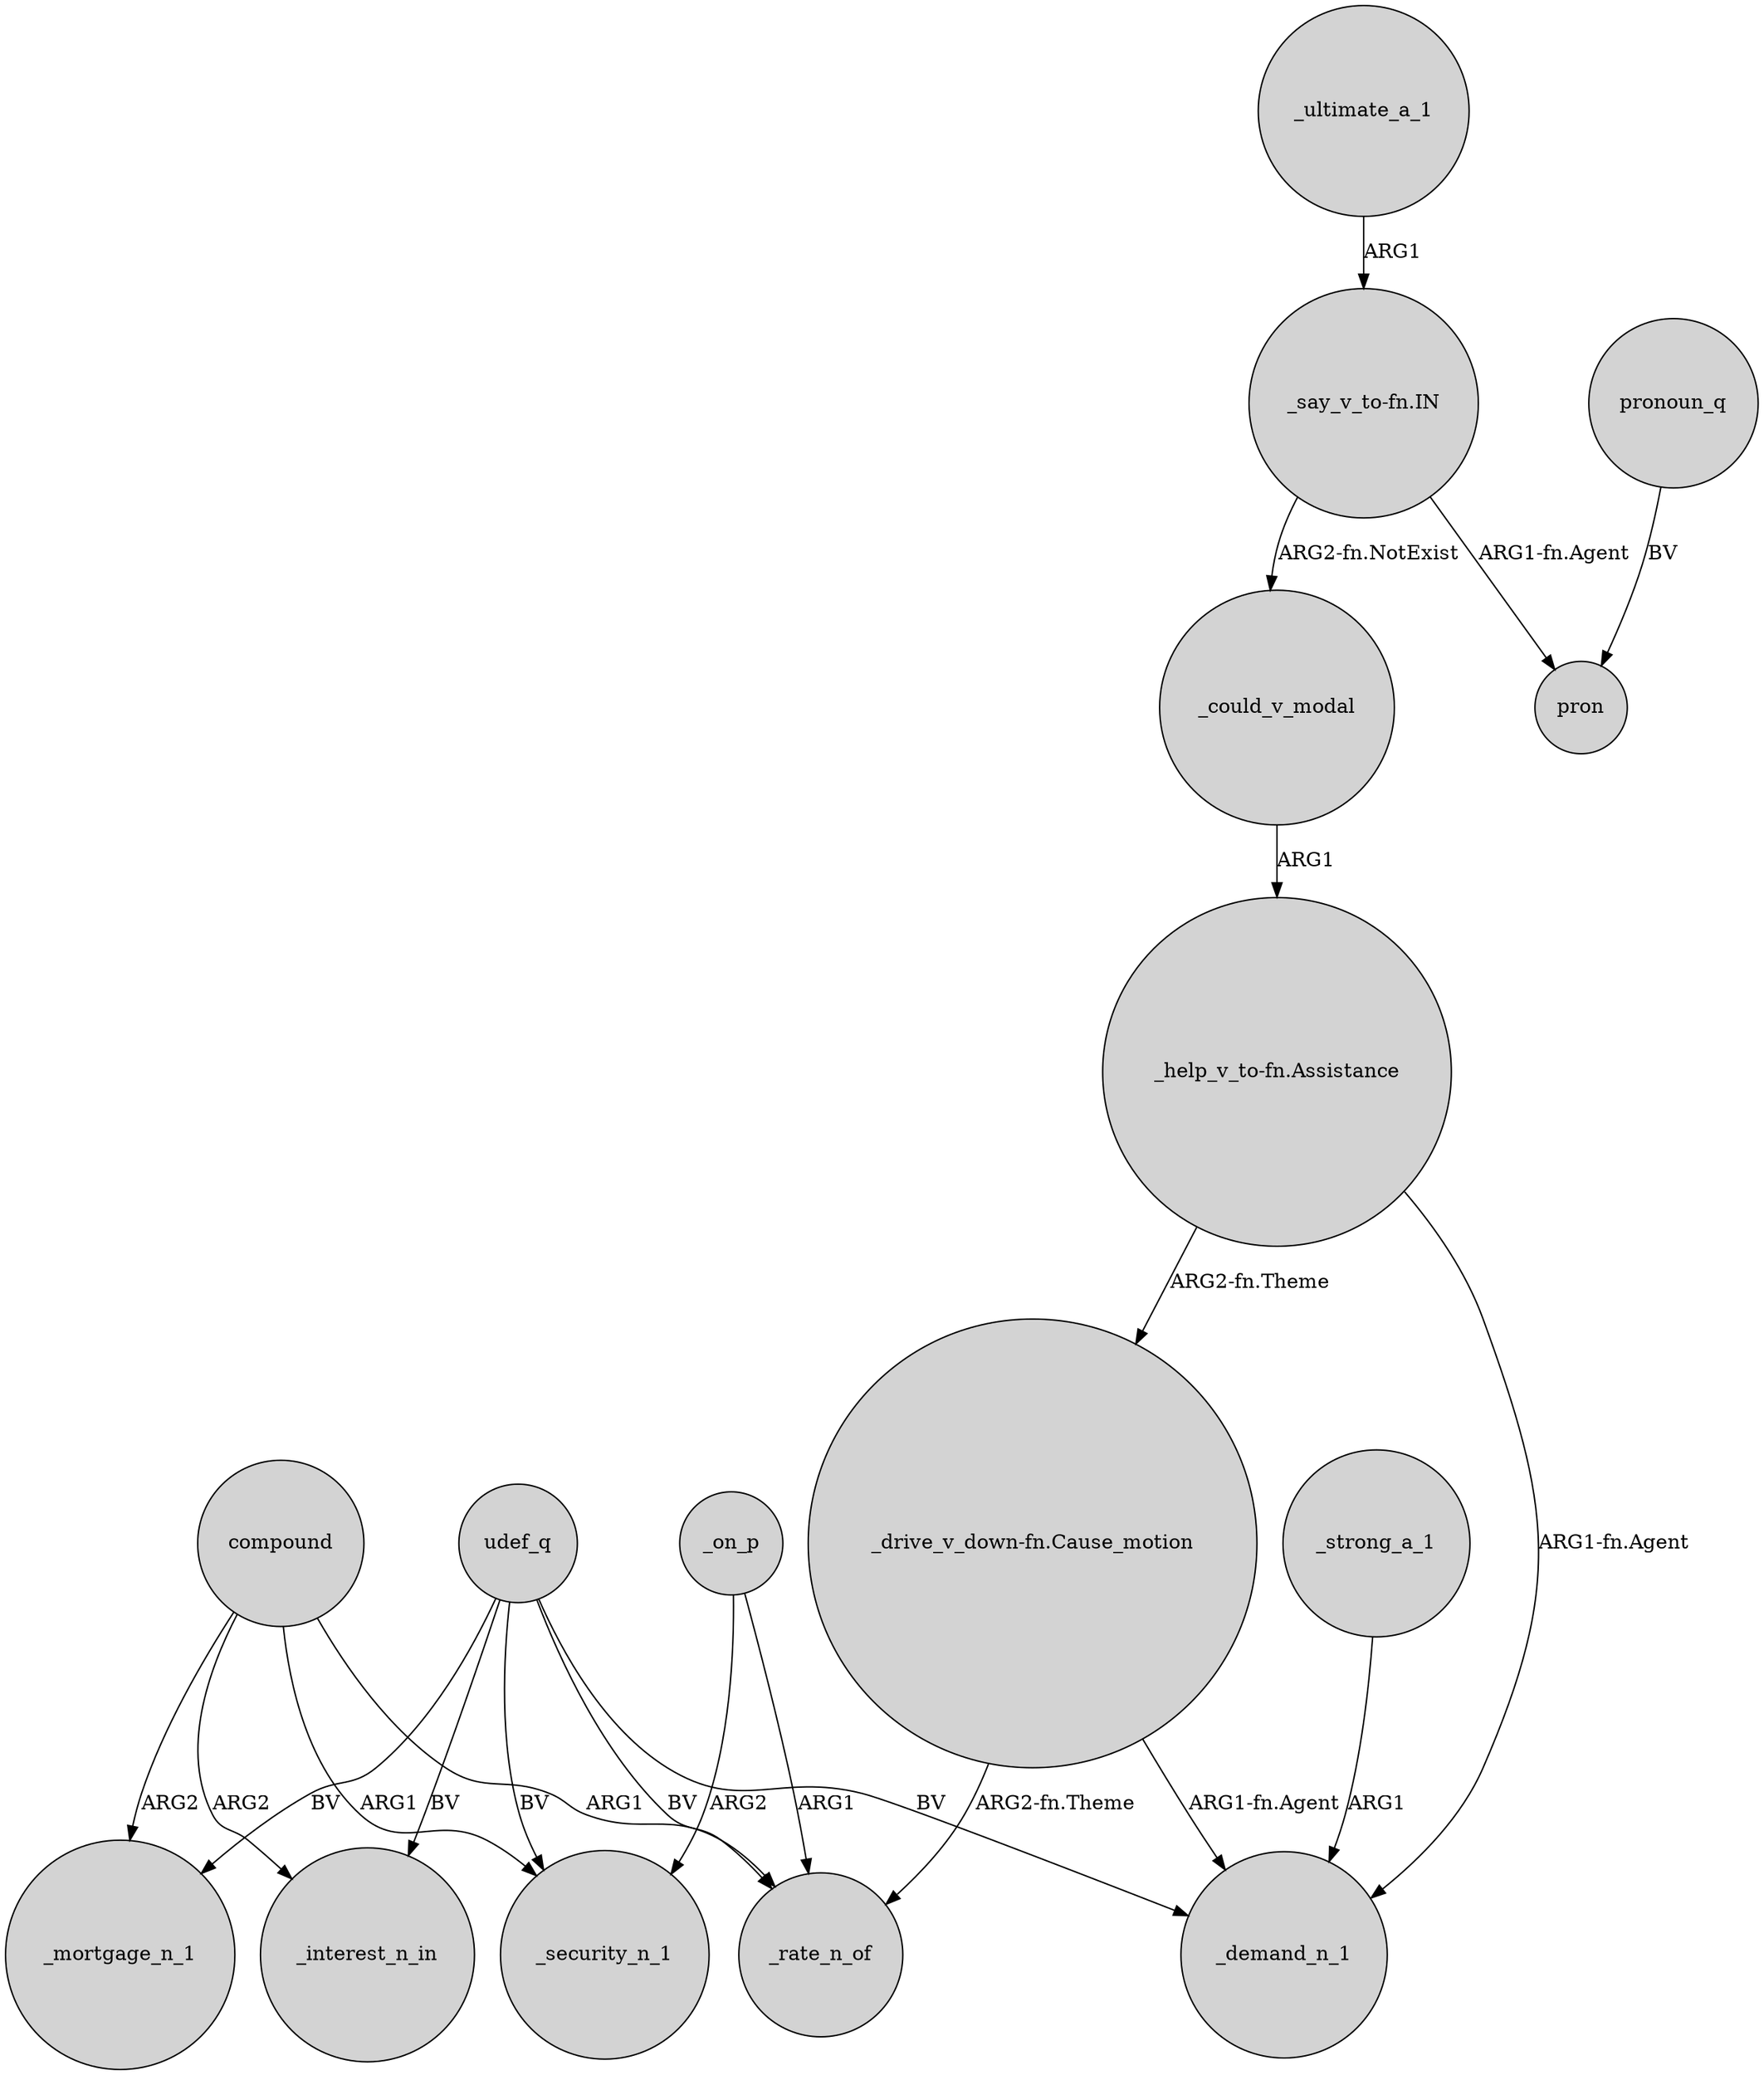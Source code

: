 digraph {
	node [shape=circle style=filled]
	"_drive_v_down-fn.Cause_motion" -> _rate_n_of [label="ARG2-fn.Theme"]
	udef_q -> _mortgage_n_1 [label=BV]
	"_help_v_to-fn.Assistance" -> _demand_n_1 [label="ARG1-fn.Agent"]
	_could_v_modal -> "_help_v_to-fn.Assistance" [label=ARG1]
	compound -> _rate_n_of [label=ARG1]
	compound -> _mortgage_n_1 [label=ARG2]
	udef_q -> _rate_n_of [label=BV]
	udef_q -> _interest_n_in [label=BV]
	compound -> _security_n_1 [label=ARG1]
	"_drive_v_down-fn.Cause_motion" -> _demand_n_1 [label="ARG1-fn.Agent"]
	"_help_v_to-fn.Assistance" -> "_drive_v_down-fn.Cause_motion" [label="ARG2-fn.Theme"]
	compound -> _interest_n_in [label=ARG2]
	_strong_a_1 -> _demand_n_1 [label=ARG1]
	pronoun_q -> pron [label=BV]
	udef_q -> _demand_n_1 [label=BV]
	_ultimate_a_1 -> "_say_v_to-fn.IN" [label=ARG1]
	"_say_v_to-fn.IN" -> pron [label="ARG1-fn.Agent"]
	_on_p -> _rate_n_of [label=ARG1]
	_on_p -> _security_n_1 [label=ARG2]
	"_say_v_to-fn.IN" -> _could_v_modal [label="ARG2-fn.NotExist"]
	udef_q -> _security_n_1 [label=BV]
}
